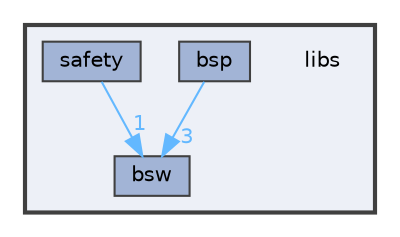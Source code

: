 digraph "libs"
{
 // LATEX_PDF_SIZE
  bgcolor="transparent";
  edge [fontname=Helvetica,fontsize=10,labelfontname=Helvetica,labelfontsize=10];
  node [fontname=Helvetica,fontsize=10,shape=box,height=0.2,width=0.4];
  compound=true
  subgraph clusterdir_6719ab1f1f7655efc2fa43f7eb574fd1 {
    graph [ bgcolor="#edf0f7", pencolor="grey25", label="", fontname=Helvetica,fontsize=10 style="filled,bold", URL="dir_6719ab1f1f7655efc2fa43f7eb574fd1.html",tooltip=""]
    dir_6719ab1f1f7655efc2fa43f7eb574fd1 [shape=plaintext, label="libs"];
  dir_70b6acf33ea3d9d20b9a05167e468f83 [label="bsp", fillcolor="#a2b4d6", color="grey25", style="filled", URL="dir_70b6acf33ea3d9d20b9a05167e468f83.html",tooltip=""];
  dir_6d5c880d47bd8ed5a2539072056c02e0 [label="bsw", fillcolor="#a2b4d6", color="grey25", style="filled", URL="dir_6d5c880d47bd8ed5a2539072056c02e0.html",tooltip=""];
  dir_26400f97ebfc0138136a4dbb84907dde [label="safety", fillcolor="#a2b4d6", color="grey25", style="filled", URL="dir_26400f97ebfc0138136a4dbb84907dde.html",tooltip=""];
  }
  dir_70b6acf33ea3d9d20b9a05167e468f83->dir_6d5c880d47bd8ed5a2539072056c02e0 [headlabel="3", labeldistance=1.5 headhref="dir_000021_000030.html" href="dir_000021_000030.html" color="steelblue1" fontcolor="steelblue1"];
  dir_26400f97ebfc0138136a4dbb84907dde->dir_6d5c880d47bd8ed5a2539072056c02e0 [headlabel="1", labeldistance=1.5 headhref="dir_000186_000030.html" href="dir_000186_000030.html" color="steelblue1" fontcolor="steelblue1"];
}
